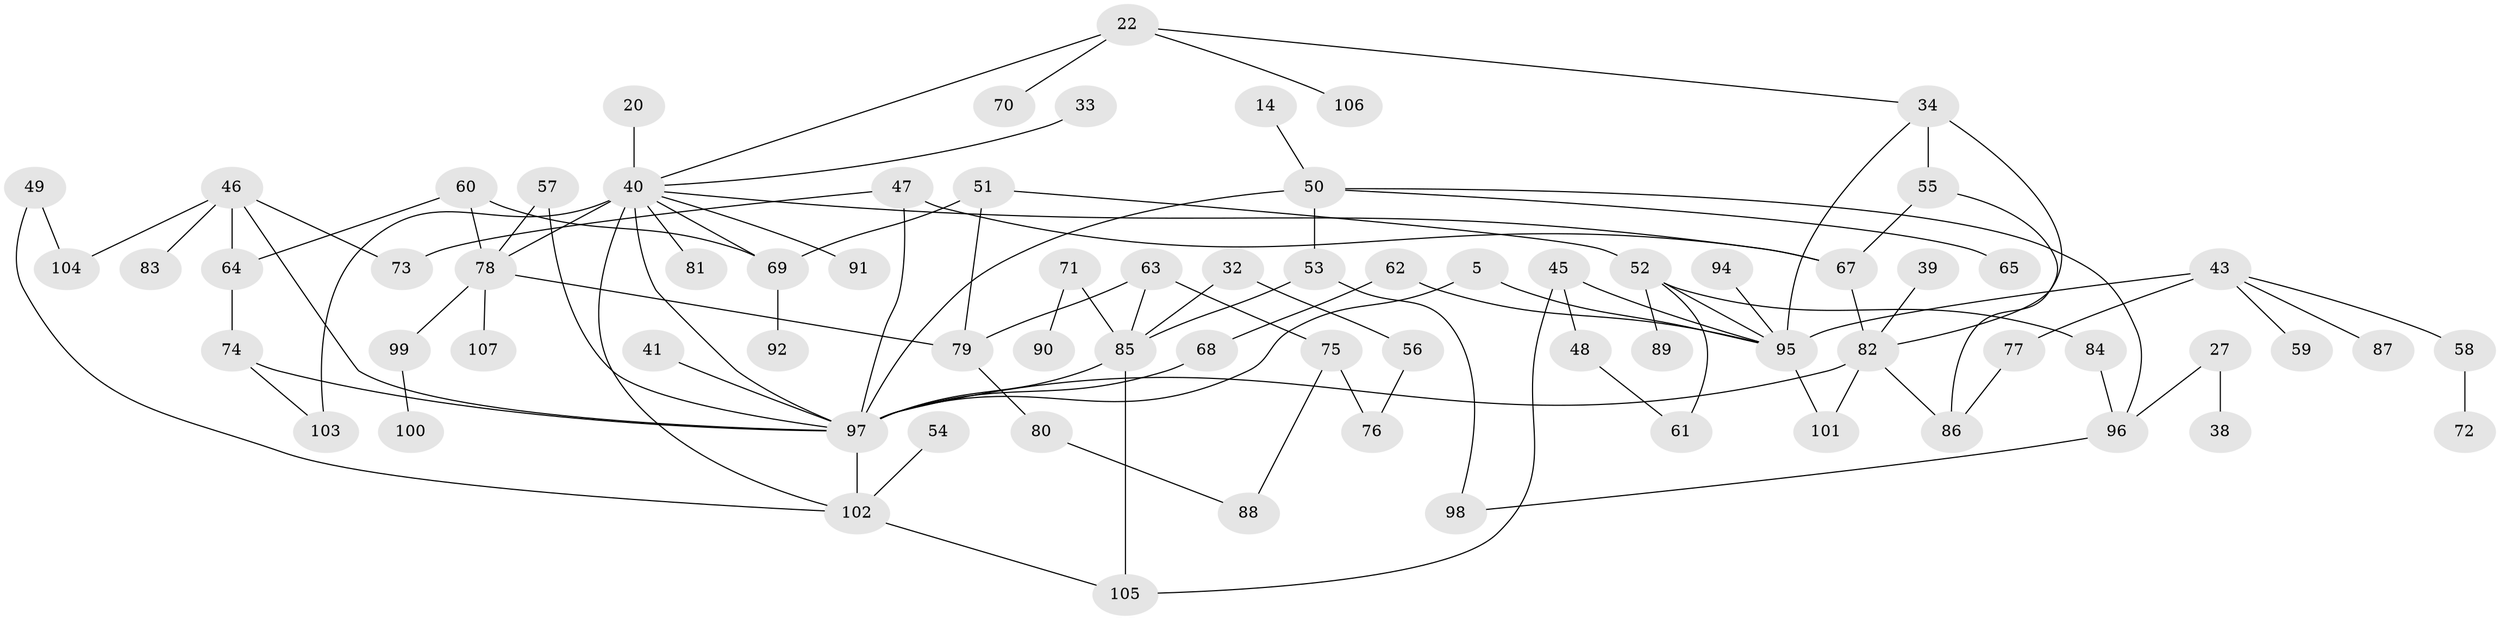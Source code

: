// original degree distribution, {4: 0.08411214953271028, 8: 0.018691588785046728, 3: 0.24299065420560748, 2: 0.308411214953271, 7: 0.018691588785046728, 9: 0.009345794392523364, 5: 0.08411214953271028, 6: 0.009345794392523364, 1: 0.22429906542056074}
// Generated by graph-tools (version 1.1) at 2025/45/03/04/25 21:45:25]
// undirected, 74 vertices, 101 edges
graph export_dot {
graph [start="1"]
  node [color=gray90,style=filled];
  5;
  14;
  20;
  22;
  27;
  32;
  33;
  34;
  38;
  39;
  40 [super="+11+24+15"];
  41;
  43;
  45;
  46 [super="+16+23"];
  47;
  48;
  49;
  50 [super="+10"];
  51;
  52;
  53;
  54;
  55 [super="+37"];
  56;
  57;
  58;
  59;
  60 [super="+35"];
  61;
  62;
  63;
  64 [super="+29"];
  65;
  67;
  68;
  69 [super="+13"];
  70;
  71;
  72;
  73;
  74;
  75;
  76;
  77 [super="+44"];
  78 [super="+66"];
  79;
  80;
  81;
  82 [super="+6"];
  83;
  84;
  85 [super="+1+7+30"];
  86;
  87;
  88;
  89;
  90;
  91 [super="+25"];
  92;
  94;
  95 [super="+17+93"];
  96 [super="+26"];
  97 [super="+8+12"];
  98;
  99;
  100;
  101;
  102 [super="+36+42"];
  103;
  104;
  105 [super="+28+31"];
  106;
  107;
  5 -- 97;
  5 -- 95;
  14 -- 50;
  20 -- 40;
  22 -- 34;
  22 -- 70;
  22 -- 106;
  22 -- 40;
  27 -- 38;
  27 -- 96;
  32 -- 56;
  32 -- 85;
  33 -- 40;
  34 -- 95;
  34 -- 82 [weight=2];
  34 -- 55;
  39 -- 82;
  40 -- 103 [weight=2];
  40 -- 97 [weight=3];
  40 -- 91 [weight=2];
  40 -- 78 [weight=2];
  40 -- 67;
  40 -- 81;
  40 -- 69;
  40 -- 102;
  41 -- 97;
  43 -- 58;
  43 -- 59;
  43 -- 87;
  43 -- 95 [weight=3];
  43 -- 77;
  45 -- 48;
  45 -- 105;
  45 -- 95;
  46 -- 104;
  46 -- 64;
  46 -- 97;
  46 -- 83;
  46 -- 73;
  47 -- 73;
  47 -- 67;
  47 -- 97;
  48 -- 61;
  49 -- 104;
  49 -- 102;
  50 -- 65;
  50 -- 97;
  50 -- 53;
  50 -- 96;
  51 -- 52;
  51 -- 79;
  51 -- 69;
  52 -- 84;
  52 -- 89;
  52 -- 61;
  52 -- 95;
  53 -- 98;
  53 -- 85;
  54 -- 102;
  55 -- 86;
  55 -- 67;
  56 -- 76;
  57 -- 78;
  57 -- 97;
  58 -- 72;
  60 -- 64;
  60 -- 69;
  60 -- 78;
  62 -- 68;
  62 -- 95;
  63 -- 75;
  63 -- 79;
  63 -- 85;
  64 -- 74;
  67 -- 82 [weight=2];
  68 -- 97;
  69 -- 92;
  71 -- 90;
  71 -- 85;
  74 -- 103;
  74 -- 97;
  75 -- 76;
  75 -- 88;
  77 -- 86;
  78 -- 107;
  78 -- 99;
  78 -- 79;
  79 -- 80;
  80 -- 88;
  82 -- 97 [weight=2];
  82 -- 101;
  82 -- 86;
  84 -- 96;
  85 -- 97 [weight=3];
  85 -- 105 [weight=2];
  94 -- 95;
  95 -- 101;
  96 -- 98;
  97 -- 102;
  99 -- 100;
  102 -- 105;
}
